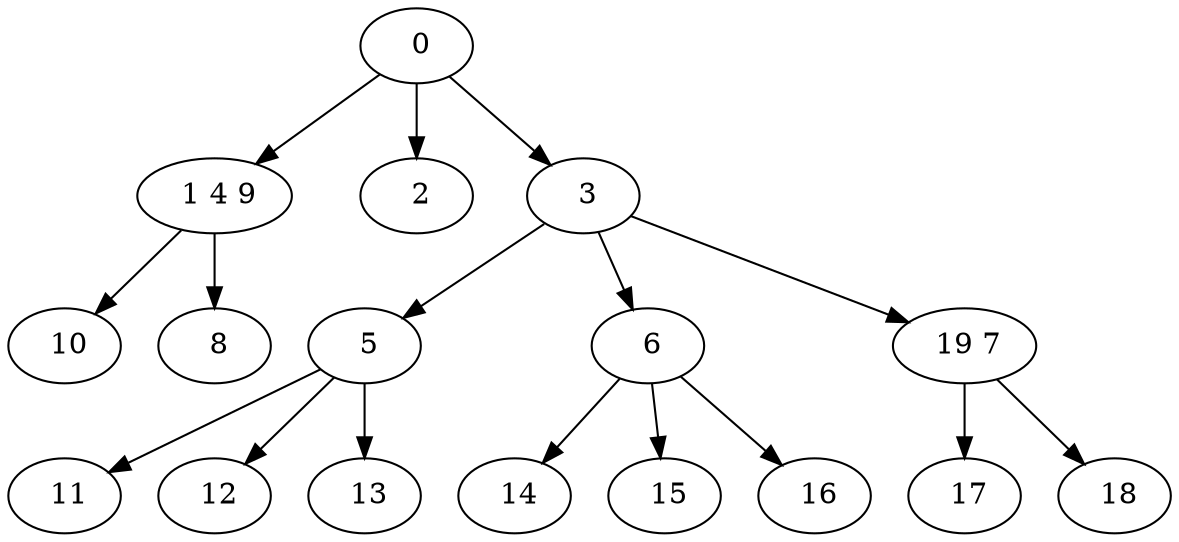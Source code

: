 digraph mytree {
" 0" -> " 1 4 9";
" 0" -> " 2";
" 0" -> " 3";
" 1 4 9" -> " 10";
" 1 4 9" -> " 8";
" 2";
" 3" -> " 5";
" 3" -> " 6";
" 3" -> " 19 7";
" 5" -> " 11";
" 5" -> " 12";
" 5" -> " 13";
" 6" -> " 14";
" 6" -> " 15";
" 6" -> " 16";
" 19 7" -> " 17";
" 19 7" -> " 18";
" 11";
" 12";
" 14";
" 15";
" 16";
" 13";
" 17";
" 18";
" 10";
" 8";
}
